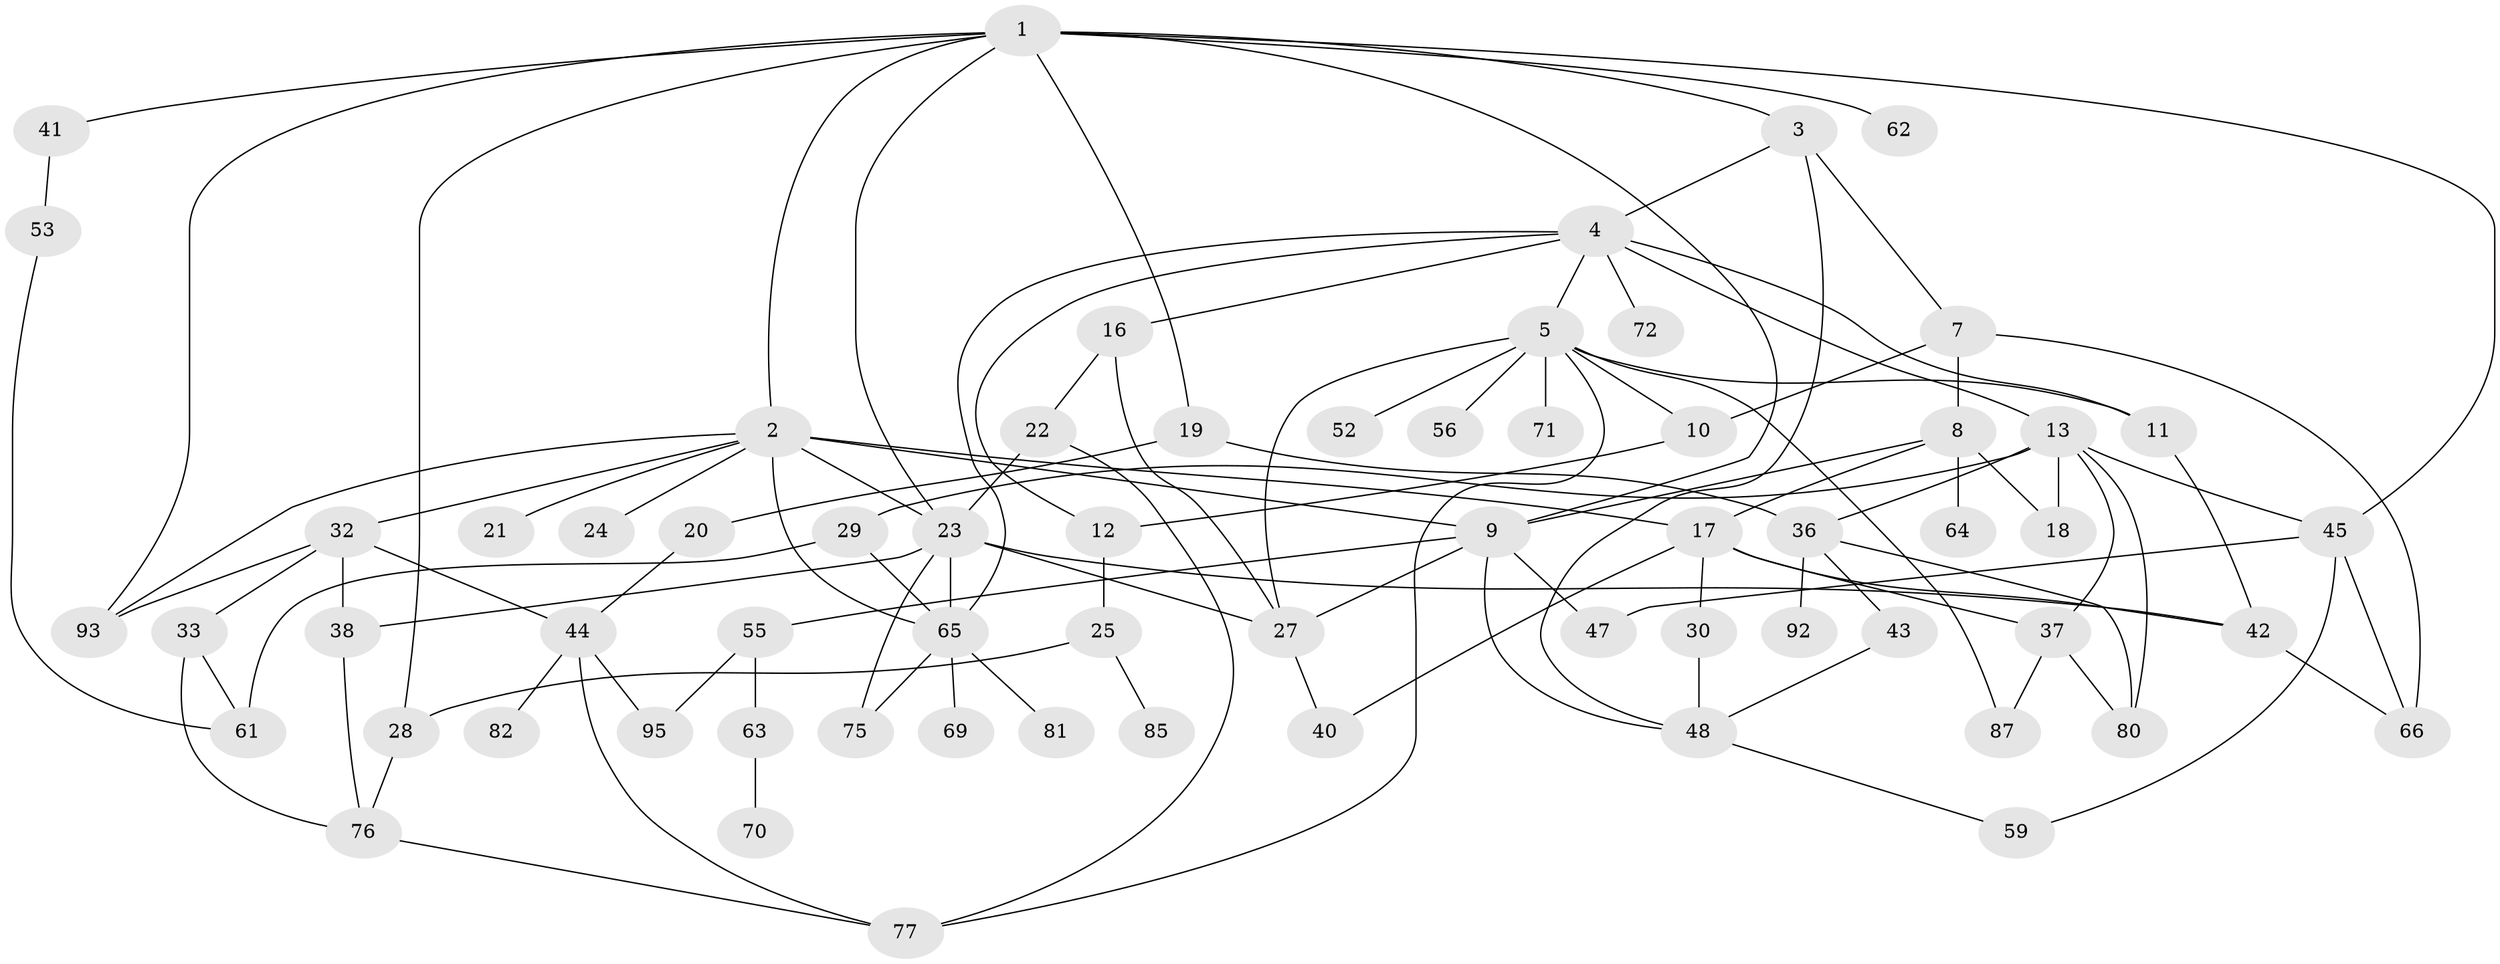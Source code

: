 // original degree distribution, {8: 0.021052631578947368, 7: 0.031578947368421054, 5: 0.05263157894736842, 6: 0.021052631578947368, 3: 0.2631578947368421, 4: 0.16842105263157894, 2: 0.2631578947368421, 1: 0.17894736842105263}
// Generated by graph-tools (version 1.1) at 2025/41/03/06/25 10:41:27]
// undirected, 65 vertices, 109 edges
graph export_dot {
graph [start="1"]
  node [color=gray90,style=filled];
  1 [super="+26"];
  2 [super="+83"];
  3 [super="+35"];
  4 [super="+15"];
  5 [super="+6"];
  7 [super="+73"];
  8 [super="+31"];
  9 [super="+34"];
  10 [super="+60"];
  11 [super="+14"];
  12 [super="+74"];
  13;
  16;
  17 [super="+91"];
  18 [super="+57"];
  19;
  20;
  21 [super="+89"];
  22 [super="+67"];
  23 [super="+94"];
  24;
  25 [super="+84"];
  27 [super="+39"];
  28;
  29 [super="+68"];
  30;
  32 [super="+51"];
  33;
  36 [super="+90"];
  37 [super="+58"];
  38 [super="+54"];
  40 [super="+49"];
  41;
  42 [super="+50"];
  43;
  44 [super="+46"];
  45 [super="+88"];
  47 [super="+78"];
  48 [super="+79"];
  52;
  53;
  55;
  56;
  59;
  61;
  62;
  63;
  64;
  65;
  66;
  69;
  70;
  71;
  72;
  75;
  76 [super="+86"];
  77;
  80;
  81;
  82;
  85;
  87;
  92;
  93;
  95;
  1 -- 2;
  1 -- 3;
  1 -- 19;
  1 -- 23;
  1 -- 28;
  1 -- 93;
  1 -- 9;
  1 -- 45;
  1 -- 62;
  1 -- 41;
  2 -- 9;
  2 -- 21;
  2 -- 24;
  2 -- 32;
  2 -- 93;
  2 -- 65;
  2 -- 17;
  2 -- 23;
  3 -- 4;
  3 -- 7;
  3 -- 48;
  4 -- 5;
  4 -- 11;
  4 -- 13;
  4 -- 16;
  4 -- 65;
  4 -- 72;
  4 -- 12;
  5 -- 10;
  5 -- 52;
  5 -- 71;
  5 -- 87;
  5 -- 77;
  5 -- 11;
  5 -- 56;
  5 -- 27;
  7 -- 8;
  7 -- 66;
  7 -- 10;
  8 -- 17;
  8 -- 18;
  8 -- 9;
  8 -- 64;
  9 -- 48;
  9 -- 55;
  9 -- 27;
  9 -- 47;
  10 -- 12;
  11 -- 42;
  12 -- 25;
  13 -- 18;
  13 -- 29;
  13 -- 37;
  13 -- 80;
  13 -- 36;
  13 -- 45;
  16 -- 22;
  16 -- 27;
  17 -- 30;
  17 -- 42;
  17 -- 37;
  17 -- 40;
  19 -- 20;
  19 -- 36;
  20 -- 44;
  22 -- 77;
  22 -- 23;
  23 -- 65;
  23 -- 38;
  23 -- 75;
  23 -- 42;
  23 -- 27;
  25 -- 28;
  25 -- 85;
  27 -- 40;
  28 -- 76;
  29 -- 65;
  29 -- 61;
  30 -- 48;
  32 -- 33;
  32 -- 38 [weight=2];
  32 -- 44;
  32 -- 93;
  33 -- 61;
  33 -- 76;
  36 -- 43;
  36 -- 80;
  36 -- 92;
  37 -- 80;
  37 -- 87;
  38 -- 76;
  41 -- 53;
  42 -- 66;
  43 -- 48;
  44 -- 95;
  44 -- 77;
  44 -- 82;
  45 -- 59;
  45 -- 66;
  45 -- 47;
  48 -- 59;
  53 -- 61;
  55 -- 63;
  55 -- 95;
  63 -- 70;
  65 -- 69;
  65 -- 75;
  65 -- 81;
  76 -- 77;
}
